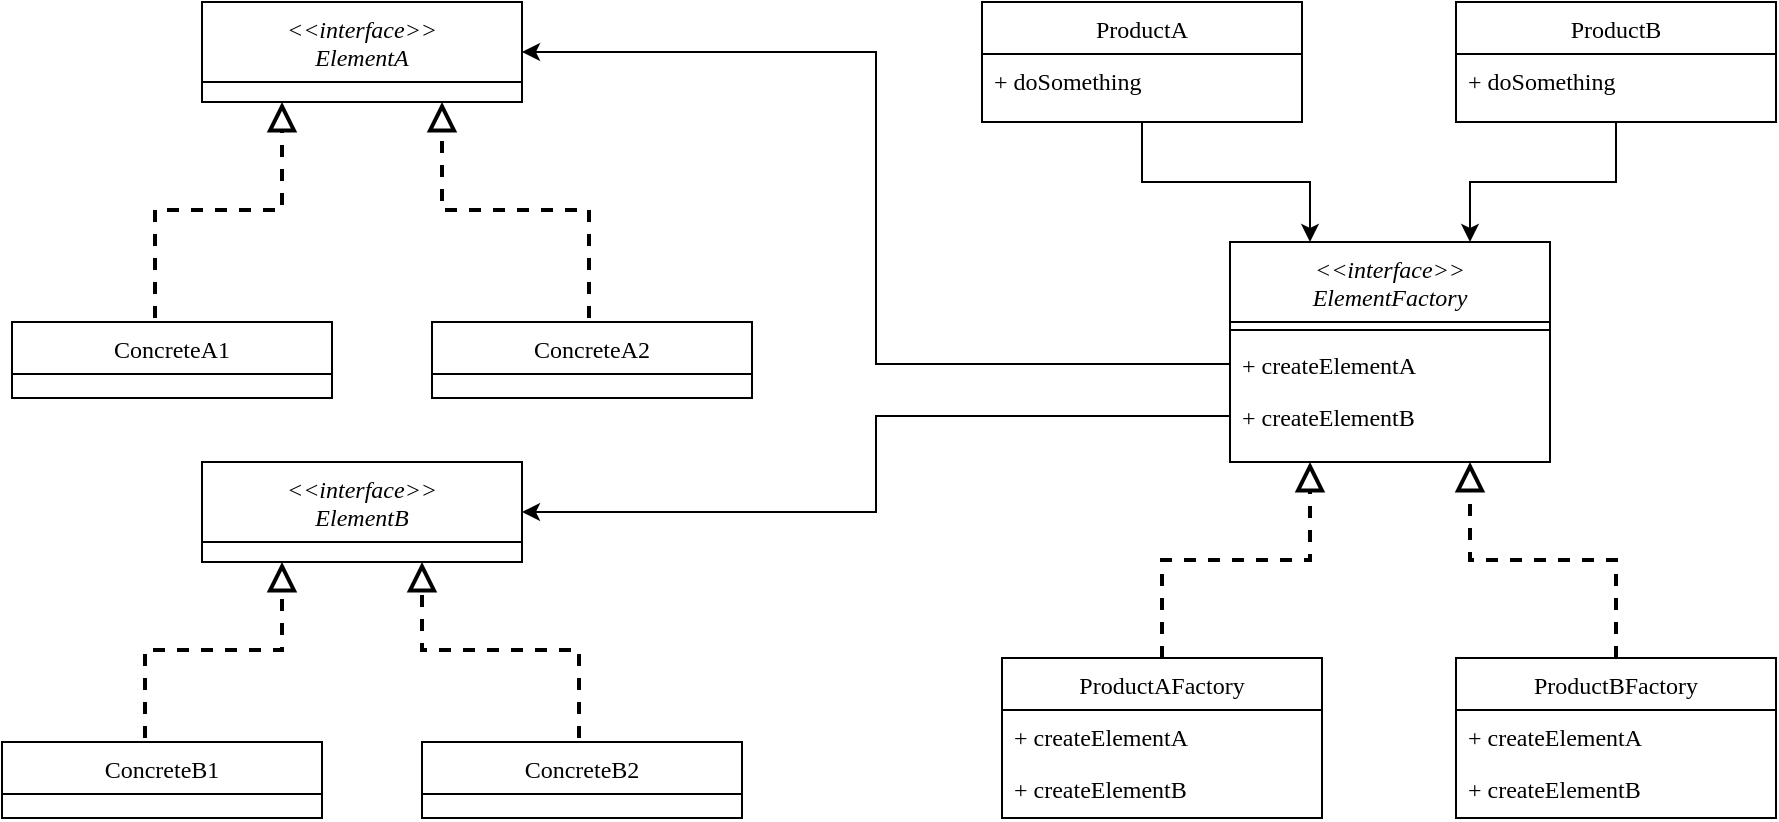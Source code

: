 <mxfile version="26.0.9">
  <diagram id="C5RBs43oDa-KdzZeNtuy" name="Abstract Factory">
    <mxGraphModel dx="1853" dy="744" grid="1" gridSize="10" guides="1" tooltips="1" connect="1" arrows="1" fold="1" page="1" pageScale="1" pageWidth="827" pageHeight="1169" math="0" shadow="0">
      <root>
        <mxCell id="WIyWlLk6GJQsqaUBKTNV-0" />
        <mxCell id="WIyWlLk6GJQsqaUBKTNV-1" parent="WIyWlLk6GJQsqaUBKTNV-0" />
        <mxCell id="zkfFHV4jXpPFQw0GAbJ--0" value="&lt;&lt;interface&gt;&gt;&#xa;ElementFactory" style="swimlane;fontStyle=2;align=center;verticalAlign=top;childLayout=stackLayout;horizontal=1;startSize=40;horizontalStack=0;resizeParent=1;resizeLast=0;collapsible=1;marginBottom=0;rounded=0;shadow=0;strokeWidth=1;fontFamily=AppleSDGothicNeoEB00;" parent="WIyWlLk6GJQsqaUBKTNV-1" vertex="1">
          <mxGeometry x="324" y="160" width="160" height="110" as="geometry">
            <mxRectangle x="230" y="140" width="160" height="26" as="alternateBounds" />
          </mxGeometry>
        </mxCell>
        <mxCell id="zkfFHV4jXpPFQw0GAbJ--4" value="" style="line;html=1;strokeWidth=1;align=left;verticalAlign=middle;spacingTop=-1;spacingLeft=3;spacingRight=3;rotatable=0;labelPosition=right;points=[];portConstraint=eastwest;fontFamily=AppleSDGothicNeoM00;" parent="zkfFHV4jXpPFQw0GAbJ--0" vertex="1">
          <mxGeometry y="40" width="160" height="8" as="geometry" />
        </mxCell>
        <mxCell id="zkfFHV4jXpPFQw0GAbJ--5" value="+ createElementA" style="text;align=left;verticalAlign=top;spacingLeft=4;spacingRight=4;overflow=hidden;rotatable=0;points=[[0,0.5],[1,0.5]];portConstraint=eastwest;fontFamily=AppleSDGothicNeoM00;" parent="zkfFHV4jXpPFQw0GAbJ--0" vertex="1">
          <mxGeometry y="48" width="160" height="26" as="geometry" />
        </mxCell>
        <mxCell id="6-XKmXd3pe81VHRTw9Dg-0" value="+ createElementB" style="text;align=left;verticalAlign=top;spacingLeft=4;spacingRight=4;overflow=hidden;rotatable=0;points=[[0,0.5],[1,0.5]];portConstraint=eastwest;fontFamily=AppleSDGothicNeoM00;" parent="zkfFHV4jXpPFQw0GAbJ--0" vertex="1">
          <mxGeometry y="74" width="160" height="26" as="geometry" />
        </mxCell>
        <mxCell id="zkfFHV4jXpPFQw0GAbJ--6" value="ProductAFactory" style="swimlane;fontStyle=0;align=center;verticalAlign=top;childLayout=stackLayout;horizontal=1;startSize=26;horizontalStack=0;resizeParent=1;resizeLast=0;collapsible=1;marginBottom=0;rounded=0;shadow=0;strokeWidth=1;fontFamily=AppleSDGothicNeoEB00;" parent="WIyWlLk6GJQsqaUBKTNV-1" vertex="1">
          <mxGeometry x="210" y="368" width="160" height="80" as="geometry">
            <mxRectangle x="130" y="380" width="160" height="26" as="alternateBounds" />
          </mxGeometry>
        </mxCell>
        <mxCell id="zkfFHV4jXpPFQw0GAbJ--10" value="+ createElementA" style="text;align=left;verticalAlign=top;spacingLeft=4;spacingRight=4;overflow=hidden;rotatable=0;points=[[0,0.5],[1,0.5]];portConstraint=eastwest;fontStyle=0;fontFamily=AppleSDGothicNeoM00;" parent="zkfFHV4jXpPFQw0GAbJ--6" vertex="1">
          <mxGeometry y="26" width="160" height="26" as="geometry" />
        </mxCell>
        <mxCell id="zkfFHV4jXpPFQw0GAbJ--11" value="+ createElementB" style="text;align=left;verticalAlign=top;spacingLeft=4;spacingRight=4;overflow=hidden;rotatable=0;points=[[0,0.5],[1,0.5]];portConstraint=eastwest;fontFamily=AppleSDGothicNeoM00;" parent="zkfFHV4jXpPFQw0GAbJ--6" vertex="1">
          <mxGeometry y="52" width="160" height="26" as="geometry" />
        </mxCell>
        <mxCell id="zkfFHV4jXpPFQw0GAbJ--12" value="" style="endArrow=block;endSize=10;endFill=0;shadow=0;strokeWidth=2;rounded=0;curved=0;edgeStyle=elbowEdgeStyle;elbow=vertical;dashed=1;entryX=0.25;entryY=1;entryDx=0;entryDy=0;fontFamily=AppleSDGothicNeoM00;" parent="WIyWlLk6GJQsqaUBKTNV-1" source="zkfFHV4jXpPFQw0GAbJ--6" target="zkfFHV4jXpPFQw0GAbJ--0" edge="1">
          <mxGeometry width="160" relative="1" as="geometry">
            <mxPoint x="304" y="233" as="sourcePoint" />
            <mxPoint x="304" y="233" as="targetPoint" />
          </mxGeometry>
        </mxCell>
        <mxCell id="zkfFHV4jXpPFQw0GAbJ--16" value="" style="endArrow=block;endSize=10;endFill=0;shadow=0;strokeWidth=2;rounded=0;curved=0;edgeStyle=elbowEdgeStyle;elbow=vertical;dashed=1;exitX=0.5;exitY=0;exitDx=0;exitDy=0;entryX=0.75;entryY=1;entryDx=0;entryDy=0;fontFamily=AppleSDGothicNeoM00;" parent="WIyWlLk6GJQsqaUBKTNV-1" source="6-XKmXd3pe81VHRTw9Dg-3" target="zkfFHV4jXpPFQw0GAbJ--0" edge="1">
          <mxGeometry width="160" relative="1" as="geometry">
            <mxPoint x="514" y="390" as="sourcePoint" />
            <mxPoint x="414" y="301" as="targetPoint" />
          </mxGeometry>
        </mxCell>
        <mxCell id="6-XKmXd3pe81VHRTw9Dg-3" value="ProductBFactory" style="swimlane;fontStyle=0;align=center;verticalAlign=top;childLayout=stackLayout;horizontal=1;startSize=26;horizontalStack=0;resizeParent=1;resizeLast=0;collapsible=1;marginBottom=0;rounded=0;shadow=0;strokeWidth=1;fontFamily=AppleSDGothicNeoEB00;" parent="WIyWlLk6GJQsqaUBKTNV-1" vertex="1">
          <mxGeometry x="437" y="368" width="160" height="80" as="geometry">
            <mxRectangle x="130" y="380" width="160" height="26" as="alternateBounds" />
          </mxGeometry>
        </mxCell>
        <mxCell id="6-XKmXd3pe81VHRTw9Dg-4" value="+ createElementA" style="text;align=left;verticalAlign=top;spacingLeft=4;spacingRight=4;overflow=hidden;rotatable=0;points=[[0,0.5],[1,0.5]];portConstraint=eastwest;fontStyle=0;fontFamily=AppleSDGothicNeoM00;" parent="6-XKmXd3pe81VHRTw9Dg-3" vertex="1">
          <mxGeometry y="26" width="160" height="26" as="geometry" />
        </mxCell>
        <mxCell id="6-XKmXd3pe81VHRTw9Dg-5" value="+ createElementB" style="text;align=left;verticalAlign=top;spacingLeft=4;spacingRight=4;overflow=hidden;rotatable=0;points=[[0,0.5],[1,0.5]];portConstraint=eastwest;fontFamily=AppleSDGothicNeoM00;" parent="6-XKmXd3pe81VHRTw9Dg-3" vertex="1">
          <mxGeometry y="52" width="160" height="26" as="geometry" />
        </mxCell>
        <mxCell id="6-XKmXd3pe81VHRTw9Dg-11" value="&lt;&lt;interface&gt;&gt;&#xa;ElementA" style="swimlane;fontStyle=2;align=center;verticalAlign=top;childLayout=stackLayout;horizontal=1;startSize=40;horizontalStack=0;resizeParent=1;resizeLast=0;collapsible=1;marginBottom=0;rounded=0;shadow=0;strokeWidth=1;fontFamily=AppleSDGothicNeoEB00;" parent="WIyWlLk6GJQsqaUBKTNV-1" vertex="1">
          <mxGeometry x="-190" y="40" width="160" height="50" as="geometry">
            <mxRectangle x="230" y="140" width="160" height="26" as="alternateBounds" />
          </mxGeometry>
        </mxCell>
        <mxCell id="6-XKmXd3pe81VHRTw9Dg-17" value="ConcreteA1" style="swimlane;fontStyle=0;align=center;verticalAlign=top;childLayout=stackLayout;horizontal=1;startSize=26;horizontalStack=0;resizeParent=1;resizeLast=0;collapsible=1;marginBottom=0;rounded=0;shadow=0;strokeWidth=1;fontFamily=AppleSDGothicNeoM00;" parent="WIyWlLk6GJQsqaUBKTNV-1" vertex="1">
          <mxGeometry x="-285" y="200" width="160" height="38" as="geometry">
            <mxRectangle x="130" y="380" width="160" height="26" as="alternateBounds" />
          </mxGeometry>
        </mxCell>
        <mxCell id="6-XKmXd3pe81VHRTw9Dg-21" value="ConcreteA2" style="swimlane;fontStyle=0;align=center;verticalAlign=top;childLayout=stackLayout;horizontal=1;startSize=26;horizontalStack=0;resizeParent=1;resizeLast=0;collapsible=1;marginBottom=0;rounded=0;shadow=0;strokeWidth=1;fontFamily=AppleSDGothicNeoM00;" parent="WIyWlLk6GJQsqaUBKTNV-1" vertex="1">
          <mxGeometry x="-75" y="200" width="160" height="38" as="geometry">
            <mxRectangle x="130" y="380" width="160" height="26" as="alternateBounds" />
          </mxGeometry>
        </mxCell>
        <mxCell id="6-XKmXd3pe81VHRTw9Dg-22" value="" style="endArrow=block;endSize=10;endFill=0;shadow=0;strokeWidth=2;rounded=0;curved=0;edgeStyle=elbowEdgeStyle;elbow=vertical;dashed=1;entryX=0.25;entryY=1;entryDx=0;entryDy=0;fontFamily=AppleSDGothicNeoM00;" parent="WIyWlLk6GJQsqaUBKTNV-1" target="6-XKmXd3pe81VHRTw9Dg-11" edge="1">
          <mxGeometry width="160" relative="1" as="geometry">
            <mxPoint x="-213.5" y="198" as="sourcePoint" />
            <mxPoint x="-106.5" y="110" as="targetPoint" />
          </mxGeometry>
        </mxCell>
        <mxCell id="6-XKmXd3pe81VHRTw9Dg-23" value="" style="endArrow=block;endSize=10;endFill=0;shadow=0;strokeWidth=2;rounded=0;curved=0;edgeStyle=elbowEdgeStyle;elbow=vertical;dashed=1;entryX=0.75;entryY=1;entryDx=0;entryDy=0;fontFamily=AppleSDGothicNeoM00;" parent="WIyWlLk6GJQsqaUBKTNV-1" target="6-XKmXd3pe81VHRTw9Dg-11" edge="1">
          <mxGeometry width="160" relative="1" as="geometry">
            <mxPoint x="3.5" y="198" as="sourcePoint" />
            <mxPoint x="-106.5" y="110" as="targetPoint" />
          </mxGeometry>
        </mxCell>
        <mxCell id="6-XKmXd3pe81VHRTw9Dg-24" value="&lt;&lt;interface&gt;&gt;&#xa;ElementB" style="swimlane;fontStyle=2;align=center;verticalAlign=top;childLayout=stackLayout;horizontal=1;startSize=40;horizontalStack=0;resizeParent=1;resizeLast=0;collapsible=1;marginBottom=0;rounded=0;shadow=0;strokeWidth=1;fontFamily=AppleSDGothicNeoEB00;" parent="WIyWlLk6GJQsqaUBKTNV-1" vertex="1">
          <mxGeometry x="-190" y="270" width="160" height="50" as="geometry">
            <mxRectangle x="230" y="140" width="160" height="26" as="alternateBounds" />
          </mxGeometry>
        </mxCell>
        <mxCell id="6-XKmXd3pe81VHRTw9Dg-25" value="ConcreteB1" style="swimlane;fontStyle=0;align=center;verticalAlign=top;childLayout=stackLayout;horizontal=1;startSize=26;horizontalStack=0;resizeParent=1;resizeLast=0;collapsible=1;marginBottom=0;rounded=0;shadow=0;strokeWidth=1;fontFamily=AppleSDGothicNeoM00;" parent="WIyWlLk6GJQsqaUBKTNV-1" vertex="1">
          <mxGeometry x="-290" y="410" width="160" height="38" as="geometry">
            <mxRectangle x="130" y="380" width="160" height="26" as="alternateBounds" />
          </mxGeometry>
        </mxCell>
        <mxCell id="6-XKmXd3pe81VHRTw9Dg-26" value="ConcreteB2" style="swimlane;fontStyle=0;align=center;verticalAlign=top;childLayout=stackLayout;horizontal=1;startSize=26;horizontalStack=0;resizeParent=1;resizeLast=0;collapsible=1;marginBottom=0;rounded=0;shadow=0;strokeWidth=1;fontFamily=AppleSDGothicNeoM00;" parent="WIyWlLk6GJQsqaUBKTNV-1" vertex="1">
          <mxGeometry x="-80" y="410" width="160" height="38" as="geometry">
            <mxRectangle x="130" y="380" width="160" height="26" as="alternateBounds" />
          </mxGeometry>
        </mxCell>
        <mxCell id="6-XKmXd3pe81VHRTw9Dg-27" value="" style="endArrow=block;endSize=10;endFill=0;shadow=0;strokeWidth=2;rounded=0;curved=0;edgeStyle=elbowEdgeStyle;elbow=vertical;dashed=1;entryX=0.25;entryY=1;entryDx=0;entryDy=0;fontFamily=AppleSDGothicNeoM00;" parent="WIyWlLk6GJQsqaUBKTNV-1" target="6-XKmXd3pe81VHRTw9Dg-24" edge="1">
          <mxGeometry width="160" relative="1" as="geometry">
            <mxPoint x="-218.5" y="408" as="sourcePoint" />
            <mxPoint x="-111.5" y="320" as="targetPoint" />
          </mxGeometry>
        </mxCell>
        <mxCell id="6-XKmXd3pe81VHRTw9Dg-28" value="" style="endArrow=block;endSize=10;endFill=0;shadow=0;strokeWidth=2;rounded=0;curved=0;edgeStyle=elbowEdgeStyle;elbow=vertical;dashed=1;fontFamily=AppleSDGothicNeoM00;" parent="WIyWlLk6GJQsqaUBKTNV-1" edge="1">
          <mxGeometry width="160" relative="1" as="geometry">
            <mxPoint x="-1.5" y="408" as="sourcePoint" />
            <mxPoint x="-80" y="320" as="targetPoint" />
          </mxGeometry>
        </mxCell>
        <mxCell id="6-XKmXd3pe81VHRTw9Dg-45" style="edgeStyle=orthogonalEdgeStyle;rounded=0;orthogonalLoop=1;jettySize=auto;html=1;entryX=1;entryY=0.5;entryDx=0;entryDy=0;fontFamily=AppleSDGothicNeoM00;" parent="WIyWlLk6GJQsqaUBKTNV-1" source="zkfFHV4jXpPFQw0GAbJ--5" target="6-XKmXd3pe81VHRTw9Dg-11" edge="1">
          <mxGeometry relative="1" as="geometry" />
        </mxCell>
        <mxCell id="6-XKmXd3pe81VHRTw9Dg-46" style="edgeStyle=orthogonalEdgeStyle;rounded=0;orthogonalLoop=1;jettySize=auto;html=1;exitX=0;exitY=0.5;exitDx=0;exitDy=0;entryX=1;entryY=0.5;entryDx=0;entryDy=0;fontFamily=AppleSDGothicNeoM00;" parent="WIyWlLk6GJQsqaUBKTNV-1" source="6-XKmXd3pe81VHRTw9Dg-0" target="6-XKmXd3pe81VHRTw9Dg-24" edge="1">
          <mxGeometry relative="1" as="geometry" />
        </mxCell>
        <mxCell id="6-XKmXd3pe81VHRTw9Dg-57" style="edgeStyle=orthogonalEdgeStyle;rounded=0;orthogonalLoop=1;jettySize=auto;html=1;entryX=0.75;entryY=0;entryDx=0;entryDy=0;" parent="WIyWlLk6GJQsqaUBKTNV-1" source="6-XKmXd3pe81VHRTw9Dg-50" target="zkfFHV4jXpPFQw0GAbJ--0" edge="1">
          <mxGeometry relative="1" as="geometry" />
        </mxCell>
        <mxCell id="6-XKmXd3pe81VHRTw9Dg-50" value="ProductB" style="swimlane;fontStyle=0;align=center;verticalAlign=top;childLayout=stackLayout;horizontal=1;startSize=26;horizontalStack=0;resizeParent=1;resizeLast=0;collapsible=1;marginBottom=0;rounded=0;shadow=0;strokeWidth=1;fontFamily=AppleSDGothicNeoEB00;" parent="WIyWlLk6GJQsqaUBKTNV-1" vertex="1">
          <mxGeometry x="437" y="40" width="160" height="60" as="geometry">
            <mxRectangle x="130" y="380" width="160" height="26" as="alternateBounds" />
          </mxGeometry>
        </mxCell>
        <mxCell id="6-XKmXd3pe81VHRTw9Dg-51" value="+ doSomething" style="text;align=left;verticalAlign=top;spacingLeft=4;spacingRight=4;overflow=hidden;rotatable=0;points=[[0,0.5],[1,0.5]];portConstraint=eastwest;fontStyle=0;fontFamily=AppleSDGothicNeoM00;" parent="6-XKmXd3pe81VHRTw9Dg-50" vertex="1">
          <mxGeometry y="26" width="160" height="26" as="geometry" />
        </mxCell>
        <mxCell id="6-XKmXd3pe81VHRTw9Dg-56" style="edgeStyle=orthogonalEdgeStyle;rounded=0;orthogonalLoop=1;jettySize=auto;html=1;entryX=0.25;entryY=0;entryDx=0;entryDy=0;" parent="WIyWlLk6GJQsqaUBKTNV-1" source="6-XKmXd3pe81VHRTw9Dg-54" target="zkfFHV4jXpPFQw0GAbJ--0" edge="1">
          <mxGeometry relative="1" as="geometry" />
        </mxCell>
        <mxCell id="6-XKmXd3pe81VHRTw9Dg-54" value="ProductA" style="swimlane;fontStyle=0;align=center;verticalAlign=top;childLayout=stackLayout;horizontal=1;startSize=26;horizontalStack=0;resizeParent=1;resizeLast=0;collapsible=1;marginBottom=0;rounded=0;shadow=0;strokeWidth=1;fontFamily=AppleSDGothicNeoEB00;" parent="WIyWlLk6GJQsqaUBKTNV-1" vertex="1">
          <mxGeometry x="200" y="40" width="160" height="60" as="geometry">
            <mxRectangle x="130" y="380" width="160" height="26" as="alternateBounds" />
          </mxGeometry>
        </mxCell>
        <mxCell id="6-XKmXd3pe81VHRTw9Dg-55" value="+ doSomething" style="text;align=left;verticalAlign=top;spacingLeft=4;spacingRight=4;overflow=hidden;rotatable=0;points=[[0,0.5],[1,0.5]];portConstraint=eastwest;fontStyle=0;fontFamily=AppleSDGothicNeoM00;" parent="6-XKmXd3pe81VHRTw9Dg-54" vertex="1">
          <mxGeometry y="26" width="160" height="26" as="geometry" />
        </mxCell>
      </root>
    </mxGraphModel>
  </diagram>
</mxfile>
